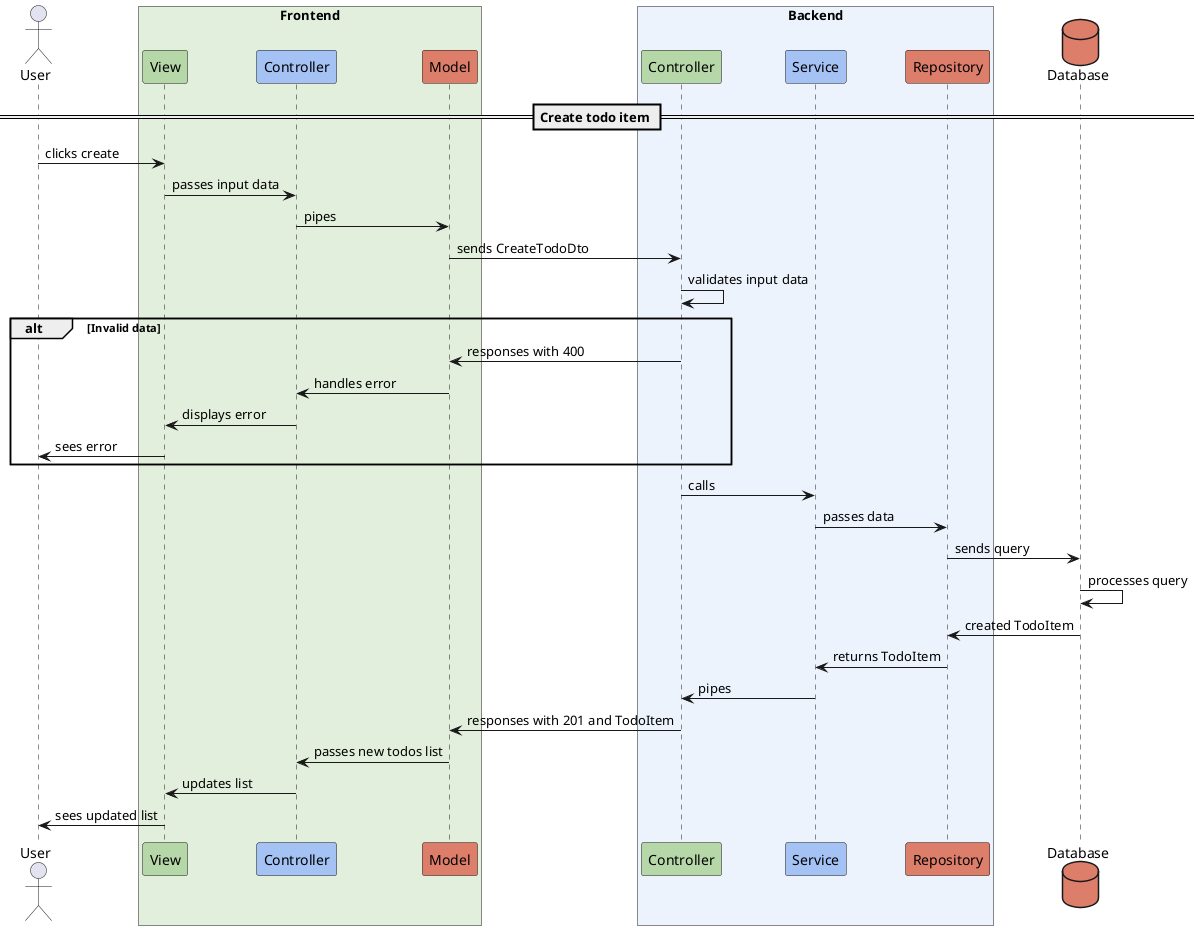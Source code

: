 @startuml sequences


actor "User" as user

box "Frontend" %lighten("#b6d7a8", 20)
  participant "View" as fv #b6d7a8
  participant "Controller" as fc #a4c2f4
  participant "Model" as fm #dd7e6b
end box

box "Backend" %lighten("#a4c2f4", 20)
  participant "Controller" as bc #b6d7a8
  participant "Service" as bs #a4c2f4
  participant "Repository" as br #dd7e6b
end box

database "Database" as db #dd7e6b


== Create todo item ==

user -> fv : clicks create
fv -> fc : passes input data
fc -> fm : pipes
fm -> bc : sends CreateTodoDto

bc -> bc : validates input data

alt Invalid data
  bc -> fm : responses with 400
  fm -> fc : handles error
  fc -> fv : displays error
  fv -> user : sees error
end

bc -> bs : calls
bs -> br : passes data
br -> db : sends query

db -> db : processes query
db -> br : created TodoItem
br -> bs : returns TodoItem
bs -> bc : pipes
bc -> fm : responses with 201 and TodoItem

fm -> fc : passes new todos list
fc -> fv : updates list
fv -> user: sees updated list

@enduml